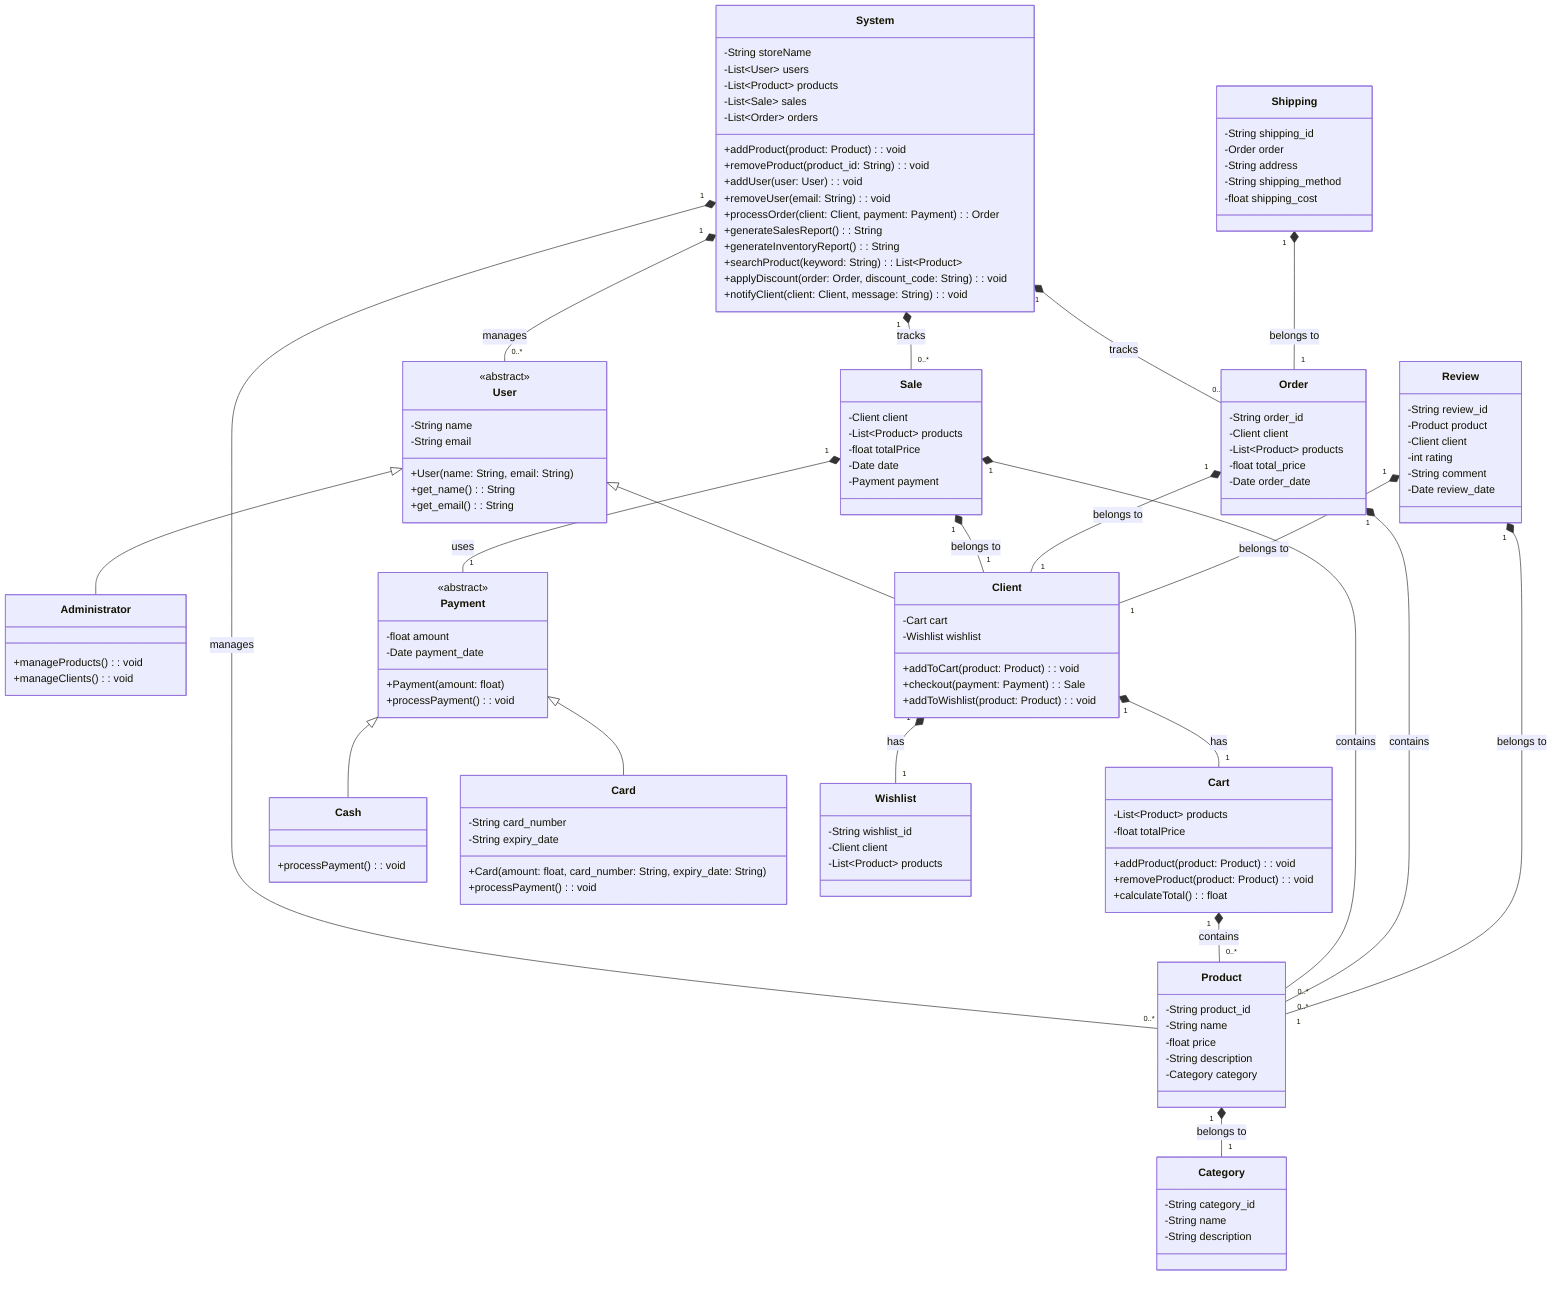 classDiagram
class System {
-String storeName
-List~User~ users
-List~Product~ products
-List~Sale~ sales
-List~Order~ orders
+addProduct(product: Product): void
+removeProduct(product_id: String): void
+addUser(user: User): void
+removeUser(email: String): void
+processOrder(client: Client, payment: Payment): Order
+generateSalesReport(): String
+generateInventoryReport(): String
+searchProduct(keyword: String): List~Product~
+applyDiscount(order: Order, discount_code: String): void
+notifyClient(client: Client, message: String): void
}

    class User {
        <<abstract>>
        -String name
        -String email
        +User(name: String, email: String)
        +get_name(): String
        +get_email(): String
    }

    class Administrator {
        +manageProducts(): void
        +manageClients(): void
    }

    class Client {
        -Cart cart
        -Wishlist wishlist
        +addToCart(product: Product): void
        +checkout(payment: Payment): Sale
        +addToWishlist(product: Product): void
    }

    class Product {
        -String product_id
        -String name
        -float price
        -String description
        -Category category
    }

    class Cart {
        -List~Product~ products
        -float totalPrice
        +addProduct(product: Product): void
        +removeProduct(product: Product): void
        +calculateTotal(): float
    }

    class Sale {
        -Client client
        -List~Product~ products
        -float totalPrice
        -Date date
        -Payment payment
    }

    class Payment {
        <<abstract>>
        -float amount
        -Date payment_date
        +Payment(amount: float)
        +processPayment(): void
    }

    class Cash {
        +processPayment(): void
    }

    class Card {
        -String card_number
        -String expiry_date
        +Card(amount: float, card_number: String, expiry_date: String)
        +processPayment(): void
    }

    class Category {
        -String category_id
        -String name
        -String description
    }

    class Order {
        -String order_id
        -Client client
        -List~Product~ products
        -float total_price
        -Date order_date
    }

    class Shipping {
        -String shipping_id
        -Order order
        -String address
        -String shipping_method
        -float shipping_cost
    }

    class Review {
        -String review_id
        -Product product
        -Client client
        -int rating
        -String comment
        -Date review_date
    }

    class Wishlist {
        -String wishlist_id
        -Client client
        -List~Product~ products
    }

    User <|-- Administrator
    User <|-- Client
    Payment <|-- Cash
    Payment <|-- Card

    System "1" *-- "0..*" User : manages
    System "1" *-- "0..*" Product : manages
    System "1" *-- "0..*" Sale : tracks
    System "1" *-- "0..*" Order : tracks
    Client "1" *-- "1" Cart : has
    Client "1" *-- "1" Wishlist : has
    Cart "1" *-- "0..*" Product : contains
    Sale "1" *-- "1" Client : belongs to
    Sale "1" *-- "0..*" Product : contains
    Sale "1" *-- "1" Payment : uses
    Product "1" *-- "1" Category : belongs to
    Order "1" *-- "1" Client : belongs to
    Order "1" *-- "0..*" Product : contains
    Shipping "1" *-- "1" Order : belongs to
    Review "1" *-- "1" Product : belongs to
    Review "1" *-- "1" Client : belongs to